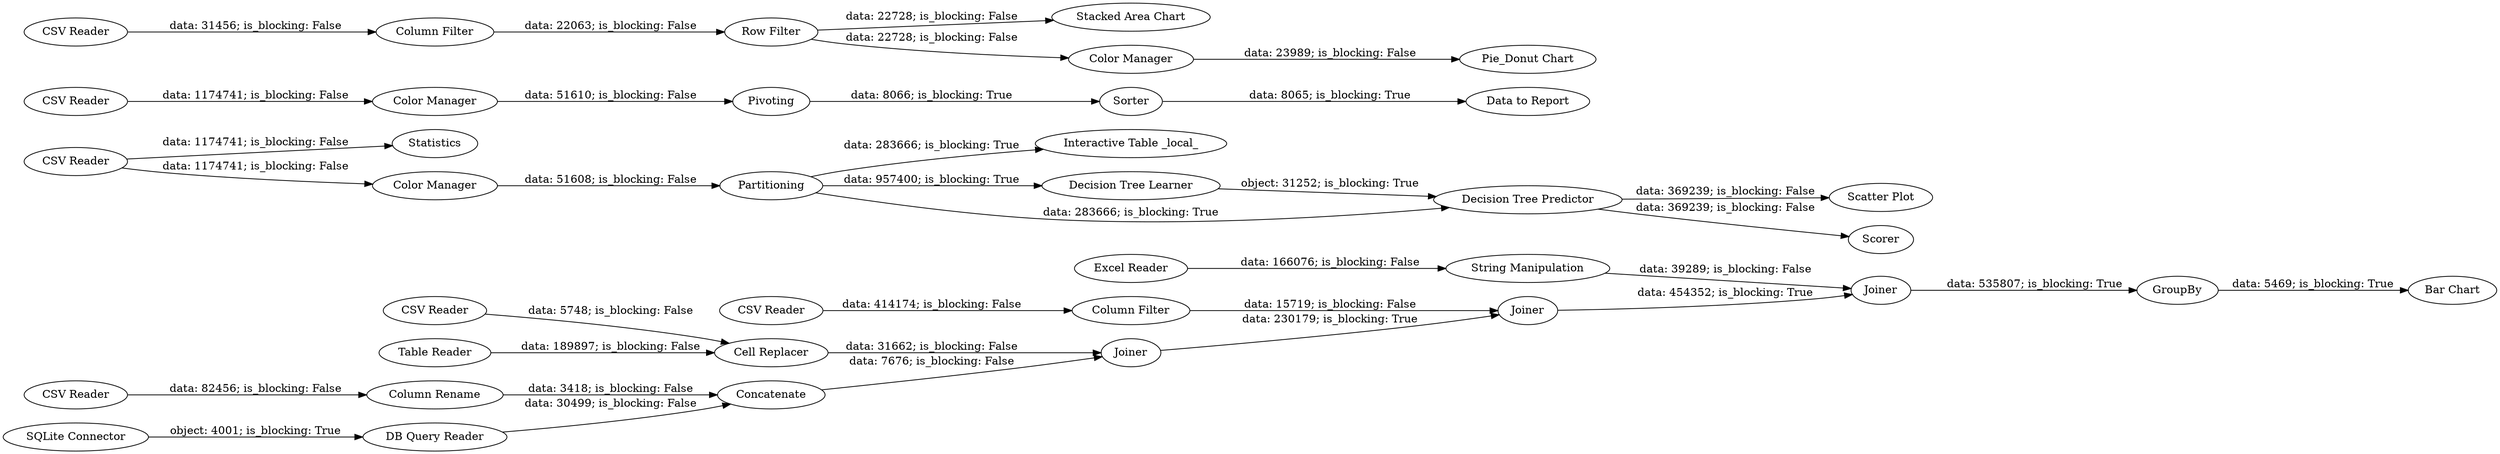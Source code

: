 digraph {
	"-6206320772083702577_255" [label="Bar Chart"]
	"-6206320772083702577_9" [label=Statistics]
	"-6206320772083702577_5" [label=Partitioning]
	"-6206320772083702577_17" [label=Pivoting]
	"-6206320772083702577_276" [label="SQLite Connector"]
	"-6206320772083702577_282" [label="CSV Reader"]
	"-6206320772083702577_129" [label="Cell Replacer"]
	"-6206320772083702577_278" [label="CSV Reader"]
	"-6206320772083702577_275" [label="CSV Reader"]
	"-6206320772083702577_7" [label="Interactive Table _local_"]
	"-6206320772083702577_283" [label="Stacked Area Chart"]
	"-6206320772083702577_10" [label="Decision Tree Learner"]
	"-6206320772083702577_263" [label="Column Filter"]
	"-6206320772083702577_143" [label=Concatenate]
	"-6206320772083702577_240" [label="String Manipulation"]
	"-6206320772083702577_286" [label="Column Filter"]
	"-6206320772083702577_2" [label="Color Manager"]
	"-6206320772083702577_272" [label=Joiner]
	"-6206320772083702577_13" [label="Scatter Plot"]
	"-6206320772083702577_16" [label="Data to Report"]
	"-6206320772083702577_287" [label="CSV Reader"]
	"-6206320772083702577_281" [label="Color Manager"]
	"-6206320772083702577_12" [label=Scorer]
	"-6206320772083702577_280" [label="Excel Reader"]
	"-6206320772083702577_277" [label="Table Reader"]
	"-6206320772083702577_15" [label=Sorter]
	"-6206320772083702577_284" [label="Pie_Donut Chart"]
	"-6206320772083702577_279" [label="CSV Reader"]
	"-6206320772083702577_11" [label="CSV Reader"]
	"-6206320772083702577_6" [label="Color Manager"]
	"-6206320772083702577_3" [label="Row Filter"]
	"-6206320772083702577_273" [label=Joiner]
	"-6206320772083702577_156" [label="Column Rename"]
	"-6206320772083702577_244" [label=GroupBy]
	"-6206320772083702577_271" [label=Joiner]
	"-6206320772083702577_261" [label="DB Query Reader"]
	"-6206320772083702577_4" [label="Decision Tree Predictor"]
	"-6206320772083702577_277" -> "-6206320772083702577_129" [label="data: 189897; is_blocking: False"]
	"-6206320772083702577_17" -> "-6206320772083702577_15" [label="data: 8066; is_blocking: True"]
	"-6206320772083702577_143" -> "-6206320772083702577_271" [label="data: 7676; is_blocking: False"]
	"-6206320772083702577_15" -> "-6206320772083702577_16" [label="data: 8065; is_blocking: True"]
	"-6206320772083702577_2" -> "-6206320772083702577_5" [label="data: 51608; is_blocking: False"]
	"-6206320772083702577_3" -> "-6206320772083702577_6" [label="data: 22728; is_blocking: False"]
	"-6206320772083702577_271" -> "-6206320772083702577_272" [label="data: 230179; is_blocking: True"]
	"-6206320772083702577_5" -> "-6206320772083702577_10" [label="data: 957400; is_blocking: True"]
	"-6206320772083702577_240" -> "-6206320772083702577_273" [label="data: 39289; is_blocking: False"]
	"-6206320772083702577_275" -> "-6206320772083702577_156" [label="data: 82456; is_blocking: False"]
	"-6206320772083702577_4" -> "-6206320772083702577_12" [label="data: 369239; is_blocking: False"]
	"-6206320772083702577_6" -> "-6206320772083702577_284" [label="data: 23989; is_blocking: False"]
	"-6206320772083702577_281" -> "-6206320772083702577_17" [label="data: 51610; is_blocking: False"]
	"-6206320772083702577_272" -> "-6206320772083702577_273" [label="data: 454352; is_blocking: True"]
	"-6206320772083702577_5" -> "-6206320772083702577_7" [label="data: 283666; is_blocking: True"]
	"-6206320772083702577_278" -> "-6206320772083702577_129" [label="data: 5748; is_blocking: False"]
	"-6206320772083702577_280" -> "-6206320772083702577_240" [label="data: 166076; is_blocking: False"]
	"-6206320772083702577_261" -> "-6206320772083702577_143" [label="data: 30499; is_blocking: False"]
	"-6206320772083702577_10" -> "-6206320772083702577_4" [label="object: 31252; is_blocking: True"]
	"-6206320772083702577_244" -> "-6206320772083702577_255" [label="data: 5469; is_blocking: True"]
	"-6206320772083702577_286" -> "-6206320772083702577_3" [label="data: 22063; is_blocking: False"]
	"-6206320772083702577_276" -> "-6206320772083702577_261" [label="object: 4001; is_blocking: True"]
	"-6206320772083702577_5" -> "-6206320772083702577_4" [label="data: 283666; is_blocking: True"]
	"-6206320772083702577_273" -> "-6206320772083702577_244" [label="data: 535807; is_blocking: True"]
	"-6206320772083702577_279" -> "-6206320772083702577_263" [label="data: 414174; is_blocking: False"]
	"-6206320772083702577_4" -> "-6206320772083702577_13" [label="data: 369239; is_blocking: False"]
	"-6206320772083702577_282" -> "-6206320772083702577_281" [label="data: 1174741; is_blocking: False"]
	"-6206320772083702577_287" -> "-6206320772083702577_286" [label="data: 31456; is_blocking: False"]
	"-6206320772083702577_3" -> "-6206320772083702577_283" [label="data: 22728; is_blocking: False"]
	"-6206320772083702577_129" -> "-6206320772083702577_271" [label="data: 31662; is_blocking: False"]
	"-6206320772083702577_11" -> "-6206320772083702577_9" [label="data: 1174741; is_blocking: False"]
	"-6206320772083702577_156" -> "-6206320772083702577_143" [label="data: 3418; is_blocking: False"]
	"-6206320772083702577_11" -> "-6206320772083702577_2" [label="data: 1174741; is_blocking: False"]
	"-6206320772083702577_263" -> "-6206320772083702577_272" [label="data: 15719; is_blocking: False"]
	rankdir=LR
}
